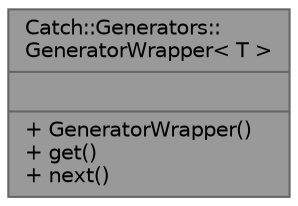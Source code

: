 digraph "Catch::Generators::GeneratorWrapper&lt; T &gt;"
{
 // LATEX_PDF_SIZE
  bgcolor="transparent";
  edge [fontname=Helvetica,fontsize=10,labelfontname=Helvetica,labelfontsize=10];
  node [fontname=Helvetica,fontsize=10,shape=box,height=0.2,width=0.4];
  Node1 [shape=record,label="{Catch::Generators::\lGeneratorWrapper\< T \>\n||+ GeneratorWrapper()\l+ get()\l+ next()\l}",height=0.2,width=0.4,color="gray40", fillcolor="grey60", style="filled", fontcolor="black",tooltip=" "];
}
